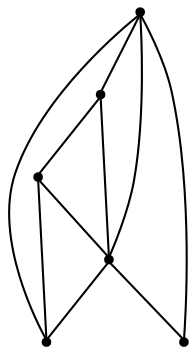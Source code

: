graph {
  node [shape=point,comment="{\"directed\":false,\"doi\":\"10.4230/LIPIcs.GD.2024.29\",\"figure\":\"8 (3)\"}"]

  v0 [pos="2010.1828404731177,628.947384640205"]
  v1 [pos="1571.841259644979,486.55848364418694"]
  v2 [pos="1496.974244545423,716.9590183588059"]
  v3 [pos="1935.3029790212286,859.341561299603"]
  v4 [pos="1814.1491573568835,486.55848364418694"]
  v5 [pos="1692.9950813093242,859.341561299603"]

  v1 -- v2 [id="-2",pos="1571.841259644979,486.55848364418694 1496.974244545423,716.9590183588059 1496.974244545423,716.9590183588059 1496.974244545423,716.9590183588059"]
  v1 -- v5 [id="-3",pos="1571.841259644979,486.55848364418694 1692.9950813093242,859.341561299603 1692.9950813093242,859.341561299603 1692.9950813093242,859.341561299603"]
  v1 -- v4 [id="-4",pos="1571.841259644979,486.55848364418694 1814.1491573568835,486.55848364418694 1814.1491573568835,486.55848364418694 1814.1491573568835,486.55848364418694"]
  v1 -- v0 [id="-5",pos="1571.841259644979,486.55848364418694 1702.5315264469339,581.4832943851098 1848.6453019285755,628.9473210596527 2010.1828404731177,628.947384640205"]
  v2 -- v3 [id="-6",pos="1496.974244545423,716.9590183588059 1658.4989367376322,716.9526603035849 1804.6127122192736,764.4166869781278 1935.3029790212286,859.341561299603"]
  v0 -- v3 [id="-7",pos="2010.1828404731177,628.947384640205 1935.3029790212286,859.341561299603 1935.3029790212286,859.341561299603 1935.3029790212286,859.341561299603"]
  v4 -- v2 [id="-8",pos="1814.1491573568835,486.55848364418694 1496.974244545423,716.9590183588059 1496.974244545423,716.9590183588059 1496.974244545423,716.9590183588059"]
  v4 -- v0 [id="-9",pos="1814.1491573568835,486.55848364418694 2010.1828404731177,628.947384640205 2010.1828404731177,628.947384640205 2010.1828404731177,628.947384640205"]
  v4 -- v5 [id="-10",pos="1814.1491573568835,486.55848364418694 1692.9950813093242,859.341561299603 1692.9950813093242,859.341561299603 1692.9950813093242,859.341561299603"]
  v3 -- v4 [id="-11",pos="1935.3029790212286,859.341561299603 1814.1491573568835,486.55848364418694 1814.1491573568835,486.55848364418694 1814.1491573568835,486.55848364418694"]
}